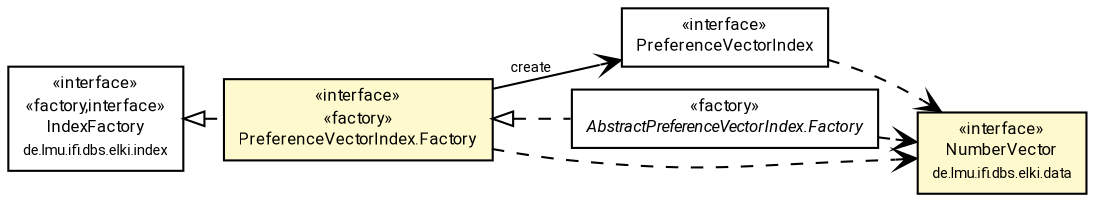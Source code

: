 #!/usr/local/bin/dot
#
# Class diagram 
# Generated by UMLGraph version R5_7_2-60-g0e99a6 (http://www.spinellis.gr/umlgraph/)
#

digraph G {
	graph [fontnames="svg"]
	edge [fontname="Roboto",fontsize=7,labelfontname="Roboto",labelfontsize=7,color="black"];
	node [fontname="Roboto",fontcolor="black",fontsize=8,shape=plaintext,margin=0,width=0,height=0];
	nodesep=0.15;
	ranksep=0.25;
	rankdir=LR;
	// de.lmu.ifi.dbs.elki.index.preprocessed.preference.PreferenceVectorIndex<NV extends de.lmu.ifi.dbs.elki.data.NumberVector>
	c8357539 [label=<<table title="de.lmu.ifi.dbs.elki.index.preprocessed.preference.PreferenceVectorIndex" border="0" cellborder="1" cellspacing="0" cellpadding="2" href="PreferenceVectorIndex.html" target="_parent">
		<tr><td><table border="0" cellspacing="0" cellpadding="1">
		<tr><td align="center" balign="center"> &#171;interface&#187; </td></tr>
		<tr><td align="center" balign="center"> <font face="Roboto">PreferenceVectorIndex</font> </td></tr>
		</table></td></tr>
		</table>>, URL="PreferenceVectorIndex.html"];
	// de.lmu.ifi.dbs.elki.index.preprocessed.preference.PreferenceVectorIndex.Factory<V extends de.lmu.ifi.dbs.elki.data.NumberVector>
	c8357540 [label=<<table title="de.lmu.ifi.dbs.elki.index.preprocessed.preference.PreferenceVectorIndex.Factory" border="0" cellborder="1" cellspacing="0" cellpadding="2" bgcolor="lemonChiffon" href="PreferenceVectorIndex.Factory.html" target="_parent">
		<tr><td><table border="0" cellspacing="0" cellpadding="1">
		<tr><td align="center" balign="center"> &#171;interface&#187; </td></tr>
		<tr><td align="center" balign="center"> &#171;factory&#187; </td></tr>
		<tr><td align="center" balign="center"> <font face="Roboto">PreferenceVectorIndex.Factory</font> </td></tr>
		</table></td></tr>
		</table>>, URL="PreferenceVectorIndex.Factory.html"];
	// de.lmu.ifi.dbs.elki.index.preprocessed.preference.AbstractPreferenceVectorIndex.Factory<V extends de.lmu.ifi.dbs.elki.data.NumberVector>
	c8357542 [label=<<table title="de.lmu.ifi.dbs.elki.index.preprocessed.preference.AbstractPreferenceVectorIndex.Factory" border="0" cellborder="1" cellspacing="0" cellpadding="2" href="AbstractPreferenceVectorIndex.Factory.html" target="_parent">
		<tr><td><table border="0" cellspacing="0" cellpadding="1">
		<tr><td align="center" balign="center"> &#171;factory&#187; </td></tr>
		<tr><td align="center" balign="center"> <font face="Roboto"><i>AbstractPreferenceVectorIndex.Factory</i></font> </td></tr>
		</table></td></tr>
		</table>>, URL="AbstractPreferenceVectorIndex.Factory.html"];
	// de.lmu.ifi.dbs.elki.index.IndexFactory<V>
	c8358126 [label=<<table title="de.lmu.ifi.dbs.elki.index.IndexFactory" border="0" cellborder="1" cellspacing="0" cellpadding="2" href="../../IndexFactory.html" target="_parent">
		<tr><td><table border="0" cellspacing="0" cellpadding="1">
		<tr><td align="center" balign="center"> &#171;interface&#187; </td></tr>
		<tr><td align="center" balign="center"> &#171;factory,interface&#187; </td></tr>
		<tr><td align="center" balign="center"> <font face="Roboto">IndexFactory</font> </td></tr>
		<tr><td align="center" balign="center"> <font face="Roboto" point-size="7.0">de.lmu.ifi.dbs.elki.index</font> </td></tr>
		</table></td></tr>
		</table>>, URL="../../IndexFactory.html"];
	// de.lmu.ifi.dbs.elki.data.NumberVector
	c8358191 [label=<<table title="de.lmu.ifi.dbs.elki.data.NumberVector" border="0" cellborder="1" cellspacing="0" cellpadding="2" bgcolor="LemonChiffon" href="../../../data/NumberVector.html" target="_parent">
		<tr><td><table border="0" cellspacing="0" cellpadding="1">
		<tr><td align="center" balign="center"> &#171;interface&#187; </td></tr>
		<tr><td align="center" balign="center"> <font face="Roboto">NumberVector</font> </td></tr>
		<tr><td align="center" balign="center"> <font face="Roboto" point-size="7.0">de.lmu.ifi.dbs.elki.data</font> </td></tr>
		</table></td></tr>
		</table>>, URL="../../../data/NumberVector.html"];
	// de.lmu.ifi.dbs.elki.index.preprocessed.preference.PreferenceVectorIndex.Factory<V extends de.lmu.ifi.dbs.elki.data.NumberVector> implements de.lmu.ifi.dbs.elki.index.IndexFactory<V>
	c8358126 -> c8357540 [arrowtail=empty,style=dashed,dir=back,weight=9];
	// de.lmu.ifi.dbs.elki.index.preprocessed.preference.PreferenceVectorIndex.Factory<V extends de.lmu.ifi.dbs.elki.data.NumberVector> navassoc de.lmu.ifi.dbs.elki.index.preprocessed.preference.PreferenceVectorIndex<NV extends de.lmu.ifi.dbs.elki.data.NumberVector>
	c8357540 -> c8357539 [arrowhead=open,weight=1,label="create"];
	// de.lmu.ifi.dbs.elki.index.preprocessed.preference.AbstractPreferenceVectorIndex.Factory<V extends de.lmu.ifi.dbs.elki.data.NumberVector> implements de.lmu.ifi.dbs.elki.index.preprocessed.preference.PreferenceVectorIndex.Factory<V extends de.lmu.ifi.dbs.elki.data.NumberVector>
	c8357540 -> c8357542 [arrowtail=empty,style=dashed,dir=back,weight=9];
	// de.lmu.ifi.dbs.elki.index.preprocessed.preference.PreferenceVectorIndex<NV extends de.lmu.ifi.dbs.elki.data.NumberVector> depend de.lmu.ifi.dbs.elki.data.NumberVector
	c8357539 -> c8358191 [arrowhead=open,style=dashed,weight=0];
	// de.lmu.ifi.dbs.elki.index.preprocessed.preference.PreferenceVectorIndex.Factory<V extends de.lmu.ifi.dbs.elki.data.NumberVector> depend de.lmu.ifi.dbs.elki.data.NumberVector
	c8357540 -> c8358191 [arrowhead=open,style=dashed,weight=0];
	// de.lmu.ifi.dbs.elki.index.preprocessed.preference.AbstractPreferenceVectorIndex.Factory<V extends de.lmu.ifi.dbs.elki.data.NumberVector> depend de.lmu.ifi.dbs.elki.data.NumberVector
	c8357542 -> c8358191 [arrowhead=open,style=dashed,weight=0];
}

